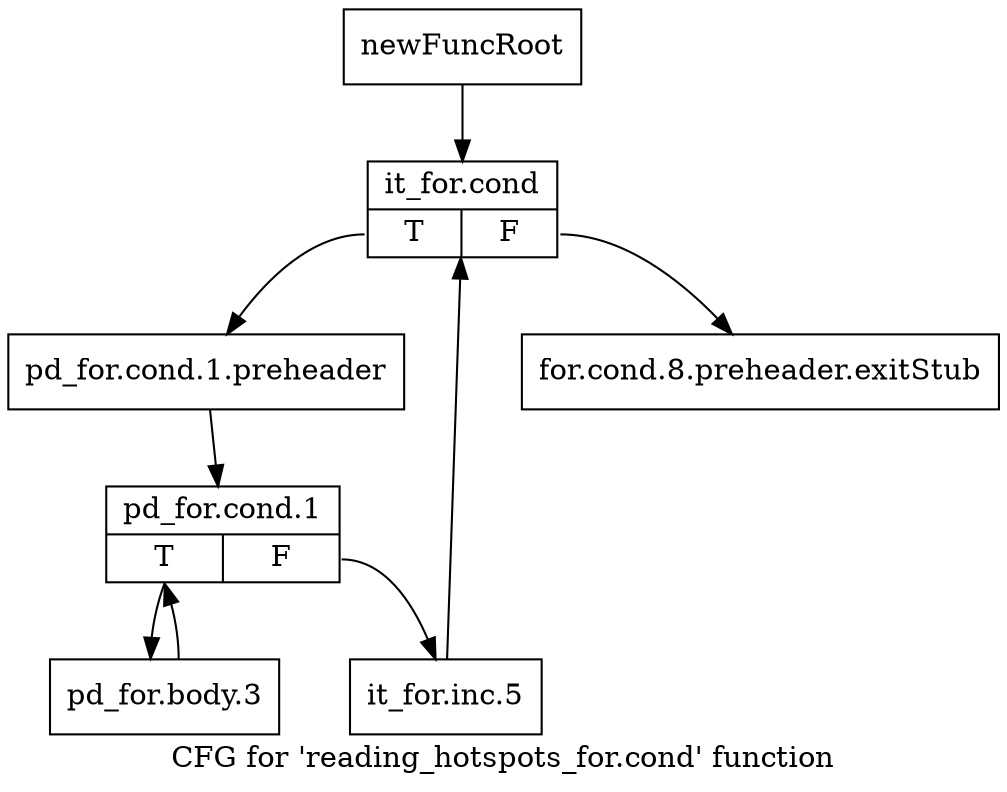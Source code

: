 digraph "CFG for 'reading_hotspots_for.cond' function" {
	label="CFG for 'reading_hotspots_for.cond' function";

	Node0x4732710 [shape=record,label="{newFuncRoot}"];
	Node0x4732710 -> Node0x4732b90;
	Node0x4732760 [shape=record,label="{for.cond.8.preheader.exitStub}"];
	Node0x4732b90 [shape=record,label="{it_for.cond|{<s0>T|<s1>F}}"];
	Node0x4732b90:s0 -> Node0x4732be0;
	Node0x4732b90:s1 -> Node0x4732760;
	Node0x4732be0 [shape=record,label="{pd_for.cond.1.preheader}"];
	Node0x4732be0 -> Node0x4732c30;
	Node0x4732c30 [shape=record,label="{pd_for.cond.1|{<s0>T|<s1>F}}"];
	Node0x4732c30:s0 -> Node0x4732cd0;
	Node0x4732c30:s1 -> Node0x4732c80;
	Node0x4732c80 [shape=record,label="{it_for.inc.5}"];
	Node0x4732c80 -> Node0x4732b90;
	Node0x4732cd0 [shape=record,label="{pd_for.body.3}"];
	Node0x4732cd0 -> Node0x4732c30;
}
